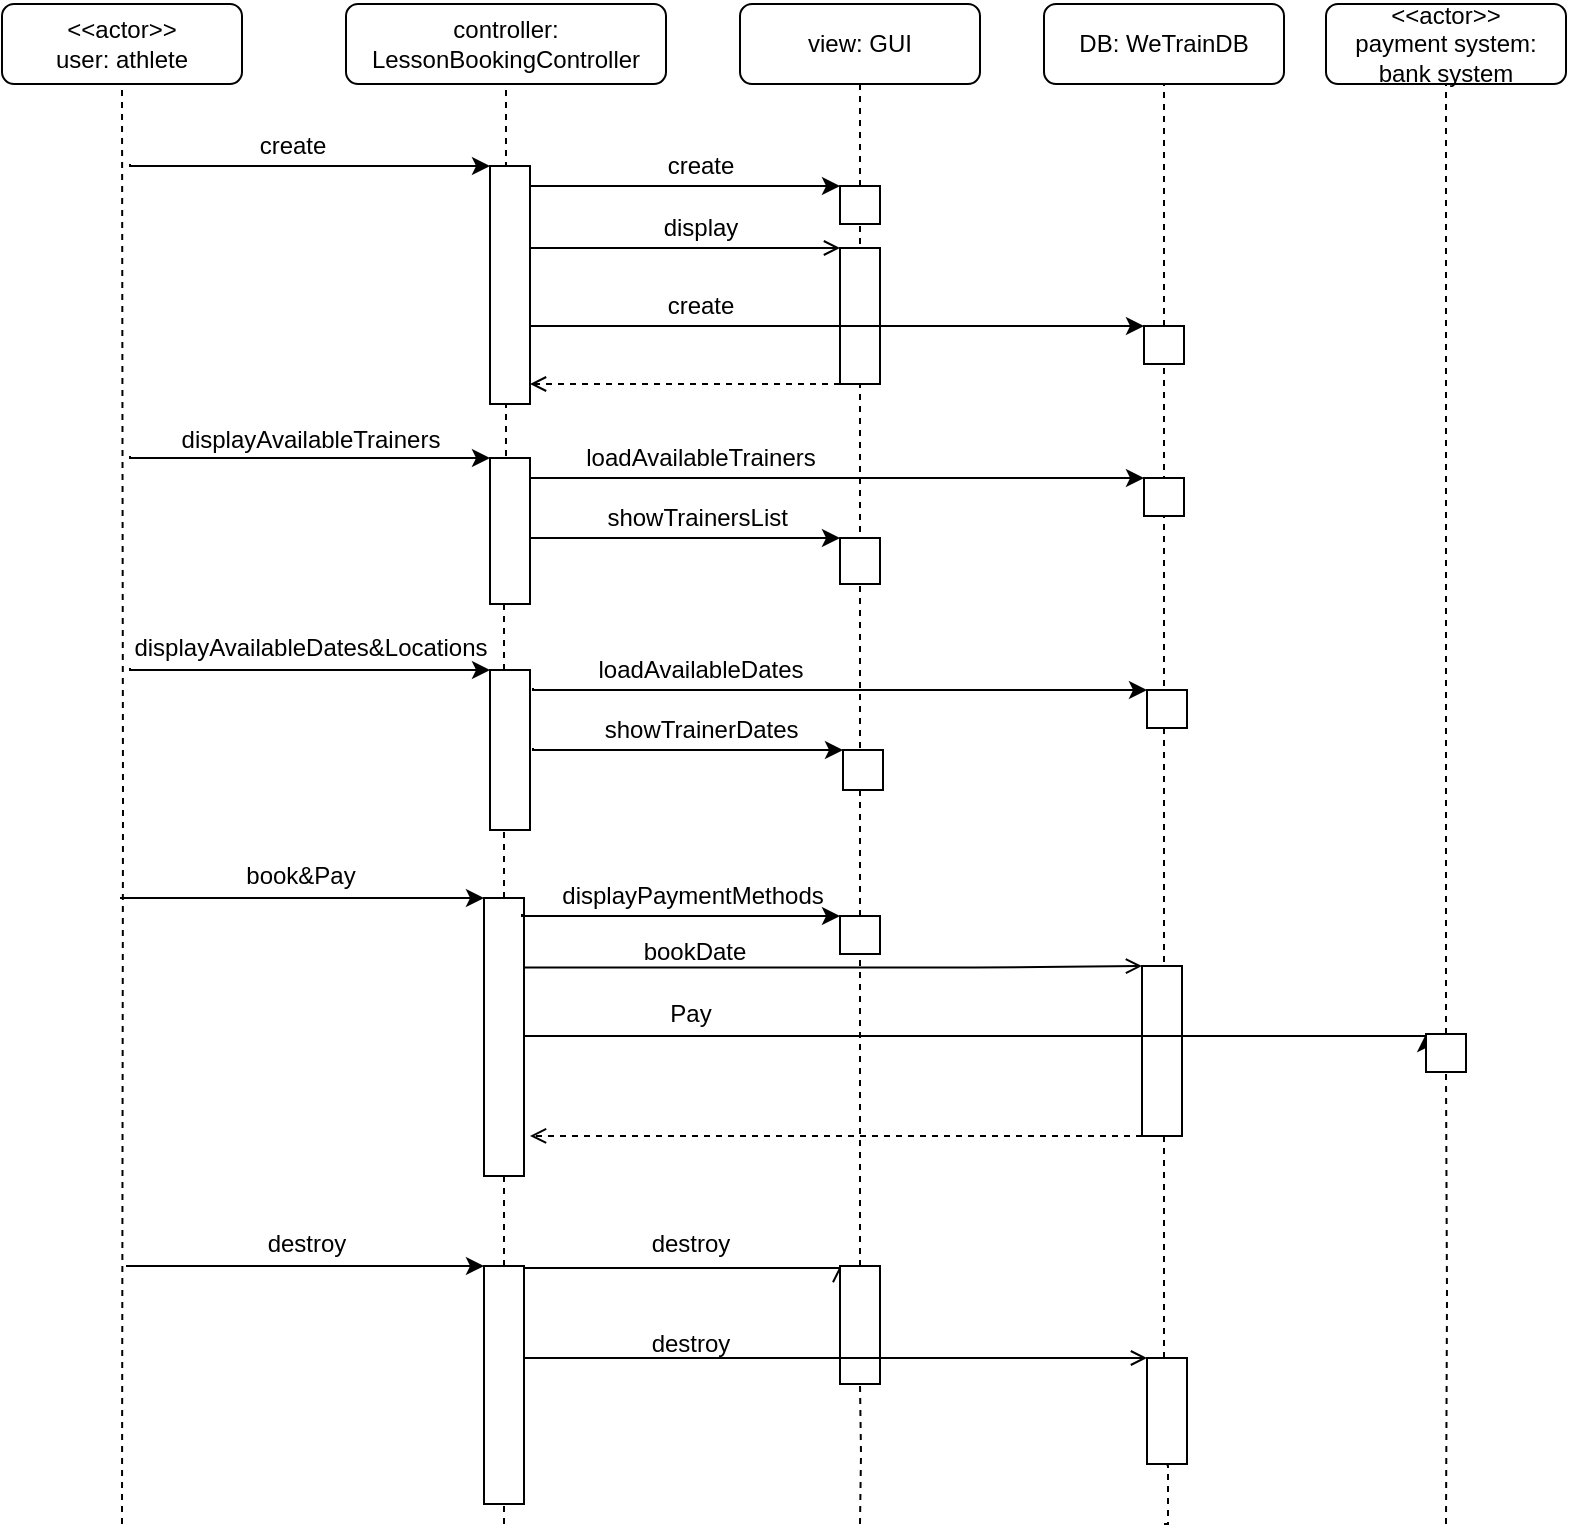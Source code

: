<mxfile version="15.4.0" type="device"><diagram id="8933UfHzjAzKX4I9wWrO" name="Pagina-1"><mxGraphModel dx="1024" dy="584" grid="1" gridSize="10" guides="1" tooltips="1" connect="1" arrows="1" fold="1" page="1" pageScale="1" pageWidth="827" pageHeight="1169" math="0" shadow="0"><root><mxCell id="0"/><mxCell id="1" parent="0"/><mxCell id="4rA0GOmqrqxiuNnikl1O-2" value="&amp;lt;&amp;lt;actor&amp;gt;&amp;gt;&lt;br&gt;user: athlete" style="rounded=1;whiteSpace=wrap;html=1;" parent="1" vertex="1"><mxGeometry x="16" y="40" width="120" height="40" as="geometry"/></mxCell><mxCell id="4rA0GOmqrqxiuNnikl1O-3" value="controller: LessonBookingController" style="rounded=1;whiteSpace=wrap;html=1;" parent="1" vertex="1"><mxGeometry x="188" y="40" width="160" height="40" as="geometry"/></mxCell><mxCell id="4rA0GOmqrqxiuNnikl1O-4" value="&amp;lt;&amp;lt;actor&amp;gt;&amp;gt;&lt;br&gt;payment system: bank system" style="rounded=1;whiteSpace=wrap;html=1;" parent="1" vertex="1"><mxGeometry x="678" y="40" width="120" height="40" as="geometry"/></mxCell><mxCell id="4rA0GOmqrqxiuNnikl1O-5" value="view: GUI" style="rounded=1;whiteSpace=wrap;html=1;" parent="1" vertex="1"><mxGeometry x="385" y="40" width="120" height="40" as="geometry"/></mxCell><mxCell id="4rA0GOmqrqxiuNnikl1O-7" value="" style="endArrow=none;dashed=1;html=1;rounded=0;edgeStyle=orthogonalEdgeStyle;entryX=0.5;entryY=1;entryDx=0;entryDy=0;startArrow=none;" parent="1" target="4rA0GOmqrqxiuNnikl1O-2" edge="1"><mxGeometry width="50" height="50" relative="1" as="geometry"><mxPoint x="76" y="800" as="sourcePoint"/><mxPoint x="75.5" y="90" as="targetPoint"/><Array as="points"/></mxGeometry></mxCell><mxCell id="4rA0GOmqrqxiuNnikl1O-8" value="" style="endArrow=none;dashed=1;html=1;rounded=0;edgeStyle=orthogonalEdgeStyle;entryX=0.5;entryY=1;entryDx=0;entryDy=0;startArrow=none;" parent="1" source="NZ2KXml5l7nCxh469zII-40" target="4rA0GOmqrqxiuNnikl1O-3" edge="1"><mxGeometry width="50" height="50" relative="1" as="geometry"><mxPoint x="267.5" y="670" as="sourcePoint"/><mxPoint x="268" y="80" as="targetPoint"/><Array as="points"/></mxGeometry></mxCell><mxCell id="4rA0GOmqrqxiuNnikl1O-10" value="" style="endArrow=none;dashed=1;html=1;rounded=0;edgeStyle=orthogonalEdgeStyle;entryX=0.5;entryY=1;entryDx=0;entryDy=0;startArrow=none;" parent="1" source="NZ2KXml5l7nCxh469zII-8" target="4rA0GOmqrqxiuNnikl1O-5" edge="1"><mxGeometry width="50" height="50" relative="1" as="geometry"><mxPoint x="445" y="670" as="sourcePoint"/><mxPoint x="445.5" y="100" as="targetPoint"/><Array as="points"/></mxGeometry></mxCell><mxCell id="4rA0GOmqrqxiuNnikl1O-11" value="" style="endArrow=none;dashed=1;html=1;rounded=0;edgeStyle=orthogonalEdgeStyle;entryX=0.5;entryY=1;entryDx=0;entryDy=0;startArrow=none;" parent="1" source="NZ2KXml5l7nCxh469zII-54" target="4rA0GOmqrqxiuNnikl1O-4" edge="1"><mxGeometry width="50" height="50" relative="1" as="geometry"><mxPoint x="738" y="680" as="sourcePoint"/><mxPoint x="733.5" y="90" as="targetPoint"/><Array as="points"/></mxGeometry></mxCell><mxCell id="NZ2KXml5l7nCxh469zII-1" value="DB: WeTrainDB" style="rounded=1;whiteSpace=wrap;html=1;" parent="1" vertex="1"><mxGeometry x="537" y="40" width="120" height="40" as="geometry"/></mxCell><mxCell id="NZ2KXml5l7nCxh469zII-2" value="" style="endArrow=none;dashed=1;html=1;rounded=0;edgeStyle=orthogonalEdgeStyle;entryX=0.5;entryY=1;entryDx=0;entryDy=0;startArrow=none;" parent="1" source="NZ2KXml5l7nCxh469zII-15" target="NZ2KXml5l7nCxh469zII-1" edge="1"><mxGeometry width="50" height="50" relative="1" as="geometry"><mxPoint x="596.5" y="680" as="sourcePoint"/><mxPoint x="596.5" y="90" as="targetPoint"/><Array as="points"/></mxGeometry></mxCell><mxCell id="NZ2KXml5l7nCxh469zII-3" value="" style="endArrow=classic;html=1;rounded=0;edgeStyle=orthogonalEdgeStyle;entryX=0;entryY=0;entryDx=0;entryDy=0;" parent="1" target="NZ2KXml5l7nCxh469zII-4" edge="1"><mxGeometry width="50" height="50" relative="1" as="geometry"><mxPoint x="80" y="121" as="sourcePoint"/><mxPoint x="250" y="120" as="targetPoint"/><Array as="points"><mxPoint x="80" y="120"/><mxPoint x="80" y="121"/></Array></mxGeometry></mxCell><mxCell id="NZ2KXml5l7nCxh469zII-4" value="" style="rounded=0;whiteSpace=wrap;html=1;" parent="1" vertex="1"><mxGeometry x="260" y="121" width="20" height="119" as="geometry"/></mxCell><mxCell id="NZ2KXml5l7nCxh469zII-5" value="create" style="text;html=1;align=center;verticalAlign=middle;resizable=0;points=[];autosize=1;strokeColor=none;fillColor=none;" parent="1" vertex="1"><mxGeometry x="136" y="101" width="50" height="20" as="geometry"/></mxCell><mxCell id="NZ2KXml5l7nCxh469zII-6" value="" style="endArrow=classic;html=1;rounded=0;edgeStyle=orthogonalEdgeStyle;entryX=0;entryY=0;entryDx=0;entryDy=0;" parent="1" target="NZ2KXml5l7nCxh469zII-8" edge="1"><mxGeometry width="50" height="50" relative="1" as="geometry"><mxPoint x="280" y="130" as="sourcePoint"/><mxPoint x="430" y="131" as="targetPoint"/><Array as="points"><mxPoint x="280" y="131"/></Array></mxGeometry></mxCell><mxCell id="NZ2KXml5l7nCxh469zII-7" value="create" style="text;html=1;align=center;verticalAlign=middle;resizable=0;points=[];autosize=1;strokeColor=none;fillColor=none;" parent="1" vertex="1"><mxGeometry x="340" y="111" width="50" height="20" as="geometry"/></mxCell><mxCell id="NZ2KXml5l7nCxh469zII-8" value="" style="rounded=0;whiteSpace=wrap;html=1;" parent="1" vertex="1"><mxGeometry x="435" y="131" width="20" height="19" as="geometry"/></mxCell><mxCell id="NZ2KXml5l7nCxh469zII-9" value="" style="endArrow=none;dashed=1;html=1;rounded=0;edgeStyle=orthogonalEdgeStyle;entryX=0.5;entryY=1;entryDx=0;entryDy=0;startArrow=none;" parent="1" source="NZ2KXml5l7nCxh469zII-44" target="NZ2KXml5l7nCxh469zII-8" edge="1"><mxGeometry width="50" height="50" relative="1" as="geometry"><mxPoint x="445" y="670" as="sourcePoint"/><mxPoint x="445" y="80" as="targetPoint"/><Array as="points"/></mxGeometry></mxCell><mxCell id="NZ2KXml5l7nCxh469zII-10" value="" style="endArrow=open;html=1;rounded=0;edgeStyle=orthogonalEdgeStyle;entryX=0;entryY=0;entryDx=0;entryDy=0;endFill=0;" parent="1" target="NZ2KXml5l7nCxh469zII-12" edge="1"><mxGeometry width="50" height="50" relative="1" as="geometry"><mxPoint x="280" y="161" as="sourcePoint"/><mxPoint x="430" y="162" as="targetPoint"/><Array as="points"><mxPoint x="280" y="162"/></Array></mxGeometry></mxCell><mxCell id="NZ2KXml5l7nCxh469zII-11" value="display" style="text;html=1;align=center;verticalAlign=middle;resizable=0;points=[];autosize=1;strokeColor=none;fillColor=none;" parent="1" vertex="1"><mxGeometry x="340" y="142" width="50" height="20" as="geometry"/></mxCell><mxCell id="NZ2KXml5l7nCxh469zII-36" style="edgeStyle=orthogonalEdgeStyle;rounded=0;orthogonalLoop=1;jettySize=auto;html=1;exitX=0;exitY=1;exitDx=0;exitDy=0;endArrow=open;endFill=0;dashed=1;" parent="1" source="NZ2KXml5l7nCxh469zII-12" edge="1"><mxGeometry relative="1" as="geometry"><mxPoint x="280" y="230" as="targetPoint"/><Array as="points"><mxPoint x="360" y="230"/><mxPoint x="360" y="230"/></Array></mxGeometry></mxCell><mxCell id="NZ2KXml5l7nCxh469zII-12" value="" style="rounded=0;whiteSpace=wrap;html=1;" parent="1" vertex="1"><mxGeometry x="435" y="162" width="20" height="68" as="geometry"/></mxCell><mxCell id="NZ2KXml5l7nCxh469zII-13" value="" style="endArrow=classic;html=1;rounded=0;edgeStyle=orthogonalEdgeStyle;entryX=0;entryY=0;entryDx=0;entryDy=0;" parent="1" target="NZ2KXml5l7nCxh469zII-15" edge="1"><mxGeometry width="50" height="50" relative="1" as="geometry"><mxPoint x="280" y="200" as="sourcePoint"/><mxPoint x="580" y="201" as="targetPoint"/><Array as="points"><mxPoint x="280" y="201"/></Array></mxGeometry></mxCell><mxCell id="NZ2KXml5l7nCxh469zII-14" value="create" style="text;html=1;align=center;verticalAlign=middle;resizable=0;points=[];autosize=1;strokeColor=none;fillColor=none;" parent="1" vertex="1"><mxGeometry x="340" y="181" width="50" height="20" as="geometry"/></mxCell><mxCell id="NZ2KXml5l7nCxh469zII-15" value="" style="rounded=0;whiteSpace=wrap;html=1;" parent="1" vertex="1"><mxGeometry x="587" y="201" width="20" height="19" as="geometry"/></mxCell><mxCell id="NZ2KXml5l7nCxh469zII-16" value="" style="endArrow=none;dashed=1;html=1;rounded=0;edgeStyle=orthogonalEdgeStyle;entryX=0.5;entryY=1;entryDx=0;entryDy=0;startArrow=none;" parent="1" source="NZ2KXml5l7nCxh469zII-68" target="NZ2KXml5l7nCxh469zII-15" edge="1"><mxGeometry width="50" height="50" relative="1" as="geometry"><mxPoint x="597" y="800" as="sourcePoint"/><mxPoint x="597" y="80" as="targetPoint"/><Array as="points"><mxPoint x="597" y="480"/><mxPoint x="597" y="480"/></Array></mxGeometry></mxCell><mxCell id="NZ2KXml5l7nCxh469zII-17" value="" style="endArrow=classic;html=1;rounded=0;edgeStyle=orthogonalEdgeStyle;entryX=0;entryY=0;entryDx=0;entryDy=0;" parent="1" edge="1"><mxGeometry width="50" height="50" relative="1" as="geometry"><mxPoint x="80" y="267" as="sourcePoint"/><mxPoint x="260" y="267" as="targetPoint"/><Array as="points"><mxPoint x="80" y="266"/><mxPoint x="80" y="267"/></Array></mxGeometry></mxCell><mxCell id="NZ2KXml5l7nCxh469zII-18" value="displayAvailableTrainers" style="text;html=1;align=center;verticalAlign=middle;resizable=0;points=[];autosize=1;strokeColor=none;fillColor=none;" parent="1" vertex="1"><mxGeometry x="95" y="248" width="150" height="20" as="geometry"/></mxCell><mxCell id="NZ2KXml5l7nCxh469zII-19" value="" style="rounded=0;whiteSpace=wrap;html=1;" parent="1" vertex="1"><mxGeometry x="260" y="267" width="20" height="73" as="geometry"/></mxCell><mxCell id="NZ2KXml5l7nCxh469zII-20" value="" style="endArrow=classic;html=1;rounded=0;edgeStyle=orthogonalEdgeStyle;entryX=0;entryY=0;entryDx=0;entryDy=0;" parent="1" target="NZ2KXml5l7nCxh469zII-22" edge="1"><mxGeometry width="50" height="50" relative="1" as="geometry"><mxPoint x="280" y="276" as="sourcePoint"/><mxPoint x="580" y="277" as="targetPoint"/><Array as="points"><mxPoint x="280" y="277"/></Array></mxGeometry></mxCell><mxCell id="NZ2KXml5l7nCxh469zII-21" value="loadAvailableTrainers" style="text;html=1;align=center;verticalAlign=middle;resizable=0;points=[];autosize=1;strokeColor=none;fillColor=none;" parent="1" vertex="1"><mxGeometry x="300" y="257" width="130" height="20" as="geometry"/></mxCell><mxCell id="NZ2KXml5l7nCxh469zII-22" value="" style="rounded=0;whiteSpace=wrap;html=1;" parent="1" vertex="1"><mxGeometry x="587" y="277" width="20" height="19" as="geometry"/></mxCell><mxCell id="NZ2KXml5l7nCxh469zII-23" value="" style="endArrow=classic;html=1;rounded=0;edgeStyle=orthogonalEdgeStyle;entryX=0;entryY=0;entryDx=0;entryDy=0;endFill=1;" parent="1" target="NZ2KXml5l7nCxh469zII-25" edge="1"><mxGeometry width="50" height="50" relative="1" as="geometry"><mxPoint x="280" y="306" as="sourcePoint"/><mxPoint x="430" y="307" as="targetPoint"/><Array as="points"><mxPoint x="280" y="307"/></Array></mxGeometry></mxCell><mxCell id="NZ2KXml5l7nCxh469zII-24" value="showTrainersList&amp;nbsp;" style="text;html=1;align=center;verticalAlign=middle;resizable=0;points=[];autosize=1;strokeColor=none;fillColor=none;" parent="1" vertex="1"><mxGeometry x="310" y="287" width="110" height="20" as="geometry"/></mxCell><mxCell id="NZ2KXml5l7nCxh469zII-25" value="" style="rounded=0;whiteSpace=wrap;html=1;" parent="1" vertex="1"><mxGeometry x="435" y="307" width="20" height="23" as="geometry"/></mxCell><mxCell id="NZ2KXml5l7nCxh469zII-26" value="" style="endArrow=classic;html=1;rounded=0;edgeStyle=orthogonalEdgeStyle;entryX=0;entryY=0;entryDx=0;entryDy=0;" parent="1" target="NZ2KXml5l7nCxh469zII-28" edge="1"><mxGeometry width="50" height="50" relative="1" as="geometry"><mxPoint x="80" y="373" as="sourcePoint"/><mxPoint x="260" y="373" as="targetPoint"/><Array as="points"><mxPoint x="80" y="372"/><mxPoint x="80" y="373"/></Array></mxGeometry></mxCell><mxCell id="NZ2KXml5l7nCxh469zII-27" value="displayAvailableDates&amp;amp;Locations" style="text;html=1;align=center;verticalAlign=middle;resizable=0;points=[];autosize=1;strokeColor=none;fillColor=none;" parent="1" vertex="1"><mxGeometry x="75" y="352" width="190" height="20" as="geometry"/></mxCell><mxCell id="NZ2KXml5l7nCxh469zII-28" value="" style="rounded=0;whiteSpace=wrap;html=1;" parent="1" vertex="1"><mxGeometry x="260" y="373" width="20" height="80" as="geometry"/></mxCell><mxCell id="NZ2KXml5l7nCxh469zII-29" value="" style="endArrow=classic;html=1;rounded=0;edgeStyle=orthogonalEdgeStyle;entryX=0;entryY=0;entryDx=0;entryDy=0;" parent="1" target="NZ2KXml5l7nCxh469zII-31" edge="1"><mxGeometry width="50" height="50" relative="1" as="geometry"><mxPoint x="281.5" y="382" as="sourcePoint"/><mxPoint x="581.5" y="383" as="targetPoint"/><Array as="points"><mxPoint x="281.5" y="383"/></Array></mxGeometry></mxCell><mxCell id="NZ2KXml5l7nCxh469zII-30" value="loadAvailableDates" style="text;html=1;align=center;verticalAlign=middle;resizable=0;points=[];autosize=1;strokeColor=none;fillColor=none;" parent="1" vertex="1"><mxGeometry x="305" y="363" width="120" height="20" as="geometry"/></mxCell><mxCell id="NZ2KXml5l7nCxh469zII-31" value="" style="rounded=0;whiteSpace=wrap;html=1;" parent="1" vertex="1"><mxGeometry x="588.5" y="383" width="20" height="19" as="geometry"/></mxCell><mxCell id="NZ2KXml5l7nCxh469zII-32" value="" style="endArrow=classic;html=1;rounded=0;edgeStyle=orthogonalEdgeStyle;entryX=0;entryY=0;entryDx=0;entryDy=0;endFill=1;" parent="1" target="NZ2KXml5l7nCxh469zII-34" edge="1"><mxGeometry width="50" height="50" relative="1" as="geometry"><mxPoint x="281.5" y="412" as="sourcePoint"/><mxPoint x="431.5" y="413" as="targetPoint"/><Array as="points"><mxPoint x="281.5" y="413"/></Array></mxGeometry></mxCell><mxCell id="NZ2KXml5l7nCxh469zII-33" value="showTrainerDates&amp;nbsp;" style="text;html=1;align=center;verticalAlign=middle;resizable=0;points=[];autosize=1;strokeColor=none;fillColor=none;" parent="1" vertex="1"><mxGeometry x="306.5" y="393" width="120" height="20" as="geometry"/></mxCell><mxCell id="NZ2KXml5l7nCxh469zII-34" value="" style="rounded=0;whiteSpace=wrap;html=1;" parent="1" vertex="1"><mxGeometry x="436.5" y="413" width="20" height="20" as="geometry"/></mxCell><mxCell id="NZ2KXml5l7nCxh469zII-38" value="" style="endArrow=classic;html=1;rounded=0;edgeStyle=orthogonalEdgeStyle;entryX=0;entryY=0;entryDx=0;entryDy=0;" parent="1" target="NZ2KXml5l7nCxh469zII-40" edge="1"><mxGeometry width="50" height="50" relative="1" as="geometry"><mxPoint x="75" y="487" as="sourcePoint"/><mxPoint x="255" y="487" as="targetPoint"/><Array as="points"><mxPoint x="240" y="487"/><mxPoint x="240" y="487"/></Array></mxGeometry></mxCell><mxCell id="NZ2KXml5l7nCxh469zII-39" value="book&amp;amp;Pay" style="text;html=1;align=center;verticalAlign=middle;resizable=0;points=[];autosize=1;strokeColor=none;fillColor=none;" parent="1" vertex="1"><mxGeometry x="130" y="466" width="70" height="20" as="geometry"/></mxCell><mxCell id="NZ2KXml5l7nCxh469zII-46" style="edgeStyle=orthogonalEdgeStyle;rounded=0;orthogonalLoop=1;jettySize=auto;html=1;exitX=1;exitY=0.25;exitDx=0;exitDy=0;endArrow=open;endFill=0;entryX=0;entryY=0;entryDx=0;entryDy=0;" parent="1" source="NZ2KXml5l7nCxh469zII-40" target="NZ2KXml5l7nCxh469zII-47" edge="1"><mxGeometry relative="1" as="geometry"><mxPoint x="730" y="522" as="targetPoint"/><Array as="points"><mxPoint x="503" y="522"/></Array></mxGeometry></mxCell><mxCell id="NZ2KXml5l7nCxh469zII-40" value="" style="rounded=0;whiteSpace=wrap;html=1;" parent="1" vertex="1"><mxGeometry x="257" y="487" width="20" height="139" as="geometry"/></mxCell><mxCell id="NZ2KXml5l7nCxh469zII-41" value="" style="endArrow=none;dashed=1;html=1;rounded=0;edgeStyle=orthogonalEdgeStyle;entryX=0.5;entryY=1;entryDx=0;entryDy=0;startArrow=none;" parent="1" source="NZ2KXml5l7nCxh469zII-61" target="NZ2KXml5l7nCxh469zII-40" edge="1"><mxGeometry width="50" height="50" relative="1" as="geometry"><mxPoint x="267" y="800" as="sourcePoint"/><mxPoint x="268" y="80" as="targetPoint"/><Array as="points"/></mxGeometry></mxCell><mxCell id="NZ2KXml5l7nCxh469zII-42" value="" style="endArrow=classic;html=1;rounded=0;edgeStyle=orthogonalEdgeStyle;entryX=0;entryY=0;entryDx=0;entryDy=0;" parent="1" target="NZ2KXml5l7nCxh469zII-44" edge="1"><mxGeometry width="50" height="50" relative="1" as="geometry"><mxPoint x="276" y="495" as="sourcePoint"/><mxPoint x="431" y="496" as="targetPoint"/><Array as="points"><mxPoint x="276" y="496"/></Array></mxGeometry></mxCell><mxCell id="NZ2KXml5l7nCxh469zII-43" value="displayPaymentMethods" style="text;html=1;align=center;verticalAlign=middle;resizable=0;points=[];autosize=1;strokeColor=none;fillColor=none;" parent="1" vertex="1"><mxGeometry x="286" y="476" width="150" height="20" as="geometry"/></mxCell><mxCell id="NZ2KXml5l7nCxh469zII-44" value="" style="rounded=0;whiteSpace=wrap;html=1;" parent="1" vertex="1"><mxGeometry x="435" y="496" width="20" height="19" as="geometry"/></mxCell><mxCell id="NZ2KXml5l7nCxh469zII-45" value="" style="endArrow=none;dashed=1;html=1;rounded=0;edgeStyle=orthogonalEdgeStyle;entryX=0.5;entryY=1;entryDx=0;entryDy=0;startArrow=none;" parent="1" source="NZ2KXml5l7nCxh469zII-64" target="NZ2KXml5l7nCxh469zII-44" edge="1"><mxGeometry width="50" height="50" relative="1" as="geometry"><mxPoint x="445" y="800" as="sourcePoint"/><mxPoint x="445" y="150" as="targetPoint"/><Array as="points"/></mxGeometry></mxCell><mxCell id="NZ2KXml5l7nCxh469zII-47" value="" style="rounded=0;whiteSpace=wrap;html=1;" parent="1" vertex="1"><mxGeometry x="586" y="521" width="20" height="85" as="geometry"/></mxCell><mxCell id="NZ2KXml5l7nCxh469zII-50" value="bookDate" style="text;html=1;align=center;verticalAlign=middle;resizable=0;points=[];autosize=1;strokeColor=none;fillColor=none;" parent="1" vertex="1"><mxGeometry x="327" y="504" width="70" height="20" as="geometry"/></mxCell><mxCell id="NZ2KXml5l7nCxh469zII-53" value="" style="endArrow=classic;html=1;rounded=0;edgeStyle=orthogonalEdgeStyle;entryX=0;entryY=0;entryDx=0;entryDy=0;" parent="1" target="NZ2KXml5l7nCxh469zII-54" edge="1"><mxGeometry width="50" height="50" relative="1" as="geometry"><mxPoint x="277" y="556" as="sourcePoint"/><mxPoint x="720" y="557" as="targetPoint"/><Array as="points"><mxPoint x="728" y="556"/></Array></mxGeometry></mxCell><mxCell id="NZ2KXml5l7nCxh469zII-54" value="" style="rounded=0;whiteSpace=wrap;html=1;" parent="1" vertex="1"><mxGeometry x="728" y="555" width="20" height="19" as="geometry"/></mxCell><mxCell id="NZ2KXml5l7nCxh469zII-55" value="" style="endArrow=none;dashed=1;html=1;rounded=0;edgeStyle=orthogonalEdgeStyle;entryX=0.5;entryY=1;entryDx=0;entryDy=0;startArrow=none;" parent="1" target="NZ2KXml5l7nCxh469zII-54" edge="1"><mxGeometry width="50" height="50" relative="1" as="geometry"><mxPoint x="738" y="800" as="sourcePoint"/><mxPoint x="738" y="80" as="targetPoint"/><Array as="points"/></mxGeometry></mxCell><mxCell id="NZ2KXml5l7nCxh469zII-57" value="Pay" style="text;html=1;align=center;verticalAlign=middle;resizable=0;points=[];autosize=1;strokeColor=none;fillColor=none;" parent="1" vertex="1"><mxGeometry x="340" y="535" width="40" height="20" as="geometry"/></mxCell><mxCell id="NZ2KXml5l7nCxh469zII-58" style="edgeStyle=orthogonalEdgeStyle;rounded=0;orthogonalLoop=1;jettySize=auto;html=1;exitX=0;exitY=1;exitDx=0;exitDy=0;endArrow=open;endFill=0;dashed=1;entryX=1.15;entryY=0.856;entryDx=0;entryDy=0;entryPerimeter=0;" parent="1" source="NZ2KXml5l7nCxh469zII-47" target="NZ2KXml5l7nCxh469zII-40" edge="1"><mxGeometry relative="1" as="geometry"><mxPoint x="430" y="606" as="targetPoint"/><mxPoint x="585" y="606" as="sourcePoint"/><Array as="points"><mxPoint x="530" y="606"/><mxPoint x="530" y="606"/></Array></mxGeometry></mxCell><mxCell id="NZ2KXml5l7nCxh469zII-59" value="" style="endArrow=classic;html=1;rounded=0;edgeStyle=orthogonalEdgeStyle;entryX=0;entryY=0;entryDx=0;entryDy=0;" parent="1" target="NZ2KXml5l7nCxh469zII-61" edge="1"><mxGeometry width="50" height="50" relative="1" as="geometry"><mxPoint x="78" y="671" as="sourcePoint"/><mxPoint x="260" y="671" as="targetPoint"/><Array as="points"><mxPoint x="243" y="671"/></Array></mxGeometry></mxCell><mxCell id="NZ2KXml5l7nCxh469zII-60" value="destroy" style="text;html=1;align=center;verticalAlign=middle;resizable=0;points=[];autosize=1;strokeColor=none;fillColor=none;" parent="1" vertex="1"><mxGeometry x="143" y="650" width="50" height="20" as="geometry"/></mxCell><mxCell id="NZ2KXml5l7nCxh469zII-61" value="" style="rounded=0;whiteSpace=wrap;html=1;" parent="1" vertex="1"><mxGeometry x="257" y="671" width="20" height="119" as="geometry"/></mxCell><mxCell id="NZ2KXml5l7nCxh469zII-62" value="" style="endArrow=none;dashed=1;html=1;rounded=0;edgeStyle=orthogonalEdgeStyle;entryX=0.5;entryY=1;entryDx=0;entryDy=0;" parent="1" target="NZ2KXml5l7nCxh469zII-61" edge="1"><mxGeometry width="50" height="50" relative="1" as="geometry"><mxPoint x="267" y="800" as="sourcePoint"/><mxPoint x="267" y="610" as="targetPoint"/><Array as="points"/></mxGeometry></mxCell><mxCell id="NZ2KXml5l7nCxh469zII-63" value="" style="endArrow=open;html=1;rounded=0;edgeStyle=orthogonalEdgeStyle;entryX=0;entryY=0;entryDx=0;entryDy=0;endFill=0;" parent="1" target="NZ2KXml5l7nCxh469zII-64" edge="1"><mxGeometry width="50" height="50" relative="1" as="geometry"><mxPoint x="277" y="671" as="sourcePoint"/><mxPoint x="432" y="672" as="targetPoint"/><Array as="points"><mxPoint x="277" y="672"/><mxPoint x="435" y="672"/></Array></mxGeometry></mxCell><mxCell id="NZ2KXml5l7nCxh469zII-64" value="" style="rounded=0;whiteSpace=wrap;html=1;" parent="1" vertex="1"><mxGeometry x="435" y="671" width="20" height="59" as="geometry"/></mxCell><mxCell id="NZ2KXml5l7nCxh469zII-65" value="" style="endArrow=none;dashed=1;html=1;rounded=0;edgeStyle=orthogonalEdgeStyle;entryX=0.5;entryY=1;entryDx=0;entryDy=0;" parent="1" target="NZ2KXml5l7nCxh469zII-64" edge="1"><mxGeometry width="50" height="50" relative="1" as="geometry"><mxPoint x="445" y="800" as="sourcePoint"/><mxPoint x="445" y="499" as="targetPoint"/><Array as="points"/></mxGeometry></mxCell><mxCell id="NZ2KXml5l7nCxh469zII-66" value="destroy" style="text;html=1;align=center;verticalAlign=middle;resizable=0;points=[];autosize=1;strokeColor=none;fillColor=none;" parent="1" vertex="1"><mxGeometry x="335" y="650" width="50" height="20" as="geometry"/></mxCell><mxCell id="NZ2KXml5l7nCxh469zII-67" value="" style="endArrow=open;html=1;rounded=0;edgeStyle=orthogonalEdgeStyle;entryX=0;entryY=0;entryDx=0;entryDy=0;endFill=0;" parent="1" target="NZ2KXml5l7nCxh469zII-68" edge="1"><mxGeometry width="50" height="50" relative="1" as="geometry"><mxPoint x="277" y="716" as="sourcePoint"/><mxPoint x="432" y="717" as="targetPoint"/><Array as="points"><mxPoint x="277" y="717"/><mxPoint x="435" y="717"/></Array></mxGeometry></mxCell><mxCell id="NZ2KXml5l7nCxh469zII-69" value="destroy" style="text;html=1;align=center;verticalAlign=middle;resizable=0;points=[];autosize=1;strokeColor=none;fillColor=none;" parent="1" vertex="1"><mxGeometry x="335" y="700" width="50" height="20" as="geometry"/></mxCell><mxCell id="NZ2KXml5l7nCxh469zII-68" value="" style="rounded=0;whiteSpace=wrap;html=1;" parent="1" vertex="1"><mxGeometry x="588.5" y="717" width="20" height="53" as="geometry"/></mxCell><mxCell id="NZ2KXml5l7nCxh469zII-71" value="" style="endArrow=none;dashed=1;html=1;rounded=0;edgeStyle=orthogonalEdgeStyle;entryX=0.5;entryY=1;entryDx=0;entryDy=0;" parent="1" target="NZ2KXml5l7nCxh469zII-68" edge="1"><mxGeometry width="50" height="50" relative="1" as="geometry"><mxPoint x="597" y="800" as="sourcePoint"/><mxPoint x="597" y="220" as="targetPoint"/><Array as="points"><mxPoint x="599" y="800"/><mxPoint x="599" y="771"/></Array></mxGeometry></mxCell></root></mxGraphModel></diagram></mxfile>